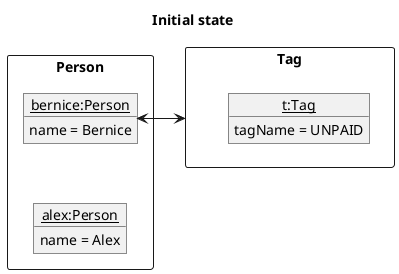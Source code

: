 @startuml
skinparam ClassFontColor #000000
skinparam ClassBorderColor #000000

title Initial state

package Tag <<rectangle>> {
    object "<u>t:Tag" as Tag {
        tagName = UNPAID
    }
}

package Person <<rectangle>> {
    object "<u>alex:Person" as Alex {
        name = Alex
    }
    object "<u>bernice:Person" as Bernice {
        name = Bernice
    }
}

Bernice -[hidden]-> Alex

Bernice <-r-> Tag

@end
